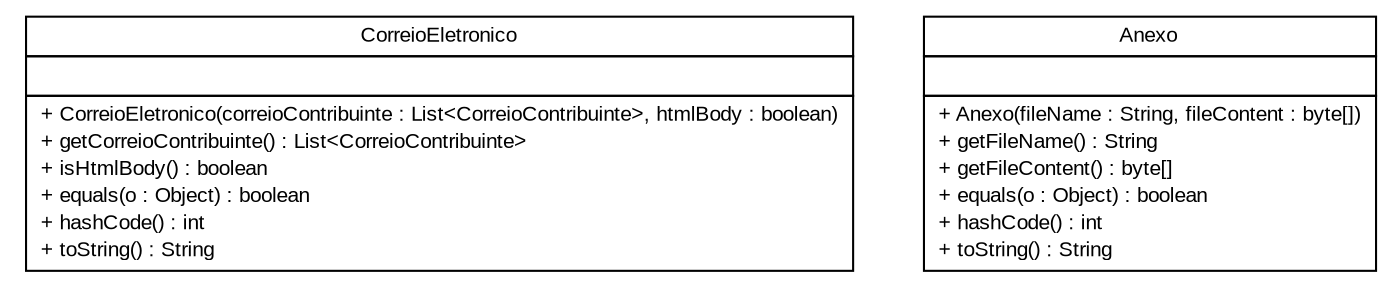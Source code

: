 #!/usr/local/bin/dot
#
# Class diagram 
# Generated by UMLGraph version R5_6 (http://www.umlgraph.org/)
#

digraph G {
	edge [fontname="arial",fontsize=10,labelfontname="arial",labelfontsize=10];
	node [fontname="arial",fontsize=10,shape=plaintext];
	nodesep=0.25;
	ranksep=0.5;
	// br.gov.to.sefaz.seg.business.mail.domain.CorreioEletronico
	c116050 [label=<<table title="br.gov.to.sefaz.seg.business.mail.domain.CorreioEletronico" border="0" cellborder="1" cellspacing="0" cellpadding="2" port="p" href="./CorreioEletronico.html">
		<tr><td><table border="0" cellspacing="0" cellpadding="1">
<tr><td align="center" balign="center"> CorreioEletronico </td></tr>
		</table></td></tr>
		<tr><td><table border="0" cellspacing="0" cellpadding="1">
<tr><td align="left" balign="left">  </td></tr>
		</table></td></tr>
		<tr><td><table border="0" cellspacing="0" cellpadding="1">
<tr><td align="left" balign="left"> + CorreioEletronico(correioContribuinte : List&lt;CorreioContribuinte&gt;, htmlBody : boolean) </td></tr>
<tr><td align="left" balign="left"> + getCorreioContribuinte() : List&lt;CorreioContribuinte&gt; </td></tr>
<tr><td align="left" balign="left"> + isHtmlBody() : boolean </td></tr>
<tr><td align="left" balign="left"> + equals(o : Object) : boolean </td></tr>
<tr><td align="left" balign="left"> + hashCode() : int </td></tr>
<tr><td align="left" balign="left"> + toString() : String </td></tr>
		</table></td></tr>
		</table>>, URL="./CorreioEletronico.html", fontname="arial", fontcolor="black", fontsize=10.0];
	// br.gov.to.sefaz.seg.business.mail.domain.Anexo
	c116051 [label=<<table title="br.gov.to.sefaz.seg.business.mail.domain.Anexo" border="0" cellborder="1" cellspacing="0" cellpadding="2" port="p" href="./Anexo.html">
		<tr><td><table border="0" cellspacing="0" cellpadding="1">
<tr><td align="center" balign="center"> Anexo </td></tr>
		</table></td></tr>
		<tr><td><table border="0" cellspacing="0" cellpadding="1">
<tr><td align="left" balign="left">  </td></tr>
		</table></td></tr>
		<tr><td><table border="0" cellspacing="0" cellpadding="1">
<tr><td align="left" balign="left"> + Anexo(fileName : String, fileContent : byte[]) </td></tr>
<tr><td align="left" balign="left"> + getFileName() : String </td></tr>
<tr><td align="left" balign="left"> + getFileContent() : byte[] </td></tr>
<tr><td align="left" balign="left"> + equals(o : Object) : boolean </td></tr>
<tr><td align="left" balign="left"> + hashCode() : int </td></tr>
<tr><td align="left" balign="left"> + toString() : String </td></tr>
		</table></td></tr>
		</table>>, URL="./Anexo.html", fontname="arial", fontcolor="black", fontsize=10.0];
}

